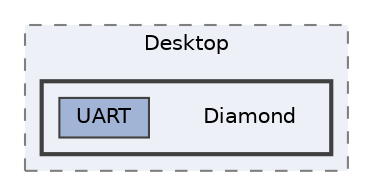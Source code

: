 digraph "C:/Users/Axle/Desktop/Diamond"
{
 // LATEX_PDF_SIZE
  bgcolor="transparent";
  edge [fontname=Helvetica,fontsize=10,labelfontname=Helvetica,labelfontsize=10];
  node [fontname=Helvetica,fontsize=10,shape=box,height=0.2,width=0.4];
  compound=true
  subgraph clusterdir_f0715ac625a181b6b5a00e9ebfc1d4a6 {
    graph [ bgcolor="#edf0f7", pencolor="grey50", label="Desktop", fontname=Helvetica,fontsize=10 style="filled,dashed", URL="dir_f0715ac625a181b6b5a00e9ebfc1d4a6.html",tooltip=""]
  subgraph clusterdir_b0d7764ae3d2bd57ccb7188d544b1191 {
    graph [ bgcolor="#edf0f7", pencolor="grey25", label="", fontname=Helvetica,fontsize=10 style="filled,bold", URL="dir_b0d7764ae3d2bd57ccb7188d544b1191.html",tooltip=""]
    dir_b0d7764ae3d2bd57ccb7188d544b1191 [shape=plaintext, label="Diamond"];
  dir_c4a88ba1660e1521f506011959a5164a [label="UART", fillcolor="#a2b4d6", color="grey25", style="filled", URL="dir_c4a88ba1660e1521f506011959a5164a.html",tooltip=""];
  }
  }
}
